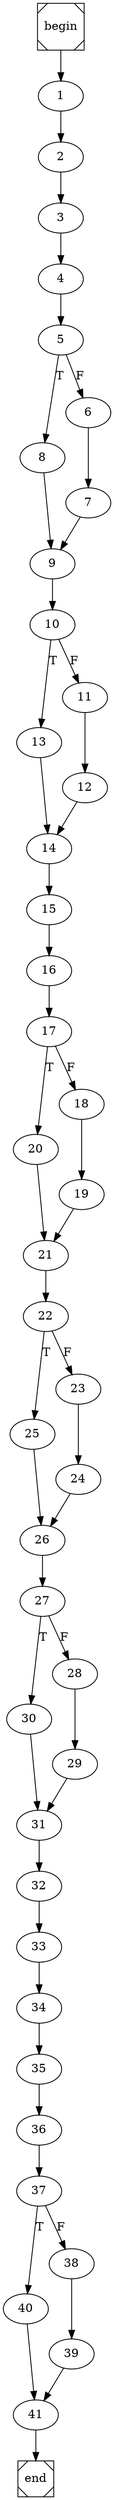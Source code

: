 digraph cfg {
	begin [shape=Msquare];
	end [shape=Msquare];
	begin -> 1;	1 -> 2;	2 -> 3;	3 -> 4;	4 -> 5;	5 -> 8[label=T];	5 -> 6[label=F];	6 -> 7;	7 -> 9;	8 -> 9;	9 -> 10;	10 -> 13[label=T];	10 -> 11[label=F];	11 -> 12;	12 -> 14;	13 -> 14;	14 -> 15;	15 -> 16;	16 -> 17;	17 -> 20[label=T];	17 -> 18[label=F];	18 -> 19;	19 -> 21;	20 -> 21;	21 -> 22;	22 -> 25[label=T];	22 -> 23[label=F];	23 -> 24;	24 -> 26;	25 -> 26;	26 -> 27;	27 -> 30[label=T];	27 -> 28[label=F];	28 -> 29;	29 -> 31;	30 -> 31;	31 -> 32;	32 -> 33;	33 -> 34;	34 -> 35;	35 -> 36;	36 -> 37;	37 -> 40[label=T];	37 -> 38[label=F];	38 -> 39;	39 -> 41;	40 -> 41;	41 -> end;}
